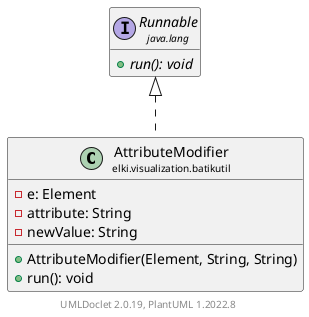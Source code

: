 @startuml
    remove .*\.(Instance|Par|Parameterizer|Factory)$
    set namespaceSeparator none
    hide empty fields
    hide empty methods

    class "<size:14>AttributeModifier\n<size:10>elki.visualization.batikutil" as elki.visualization.batikutil.AttributeModifier [[AttributeModifier.html]] {
        -e: Element
        -attribute: String
        -newValue: String
        +AttributeModifier(Element, String, String)
        +run(): void
    }

    interface "<size:14>Runnable\n<size:10>java.lang" as java.lang.Runnable {
        {abstract} +run(): void
    }

    java.lang.Runnable <|.. elki.visualization.batikutil.AttributeModifier

    center footer UMLDoclet 2.0.19, PlantUML 1.2022.8
@enduml
